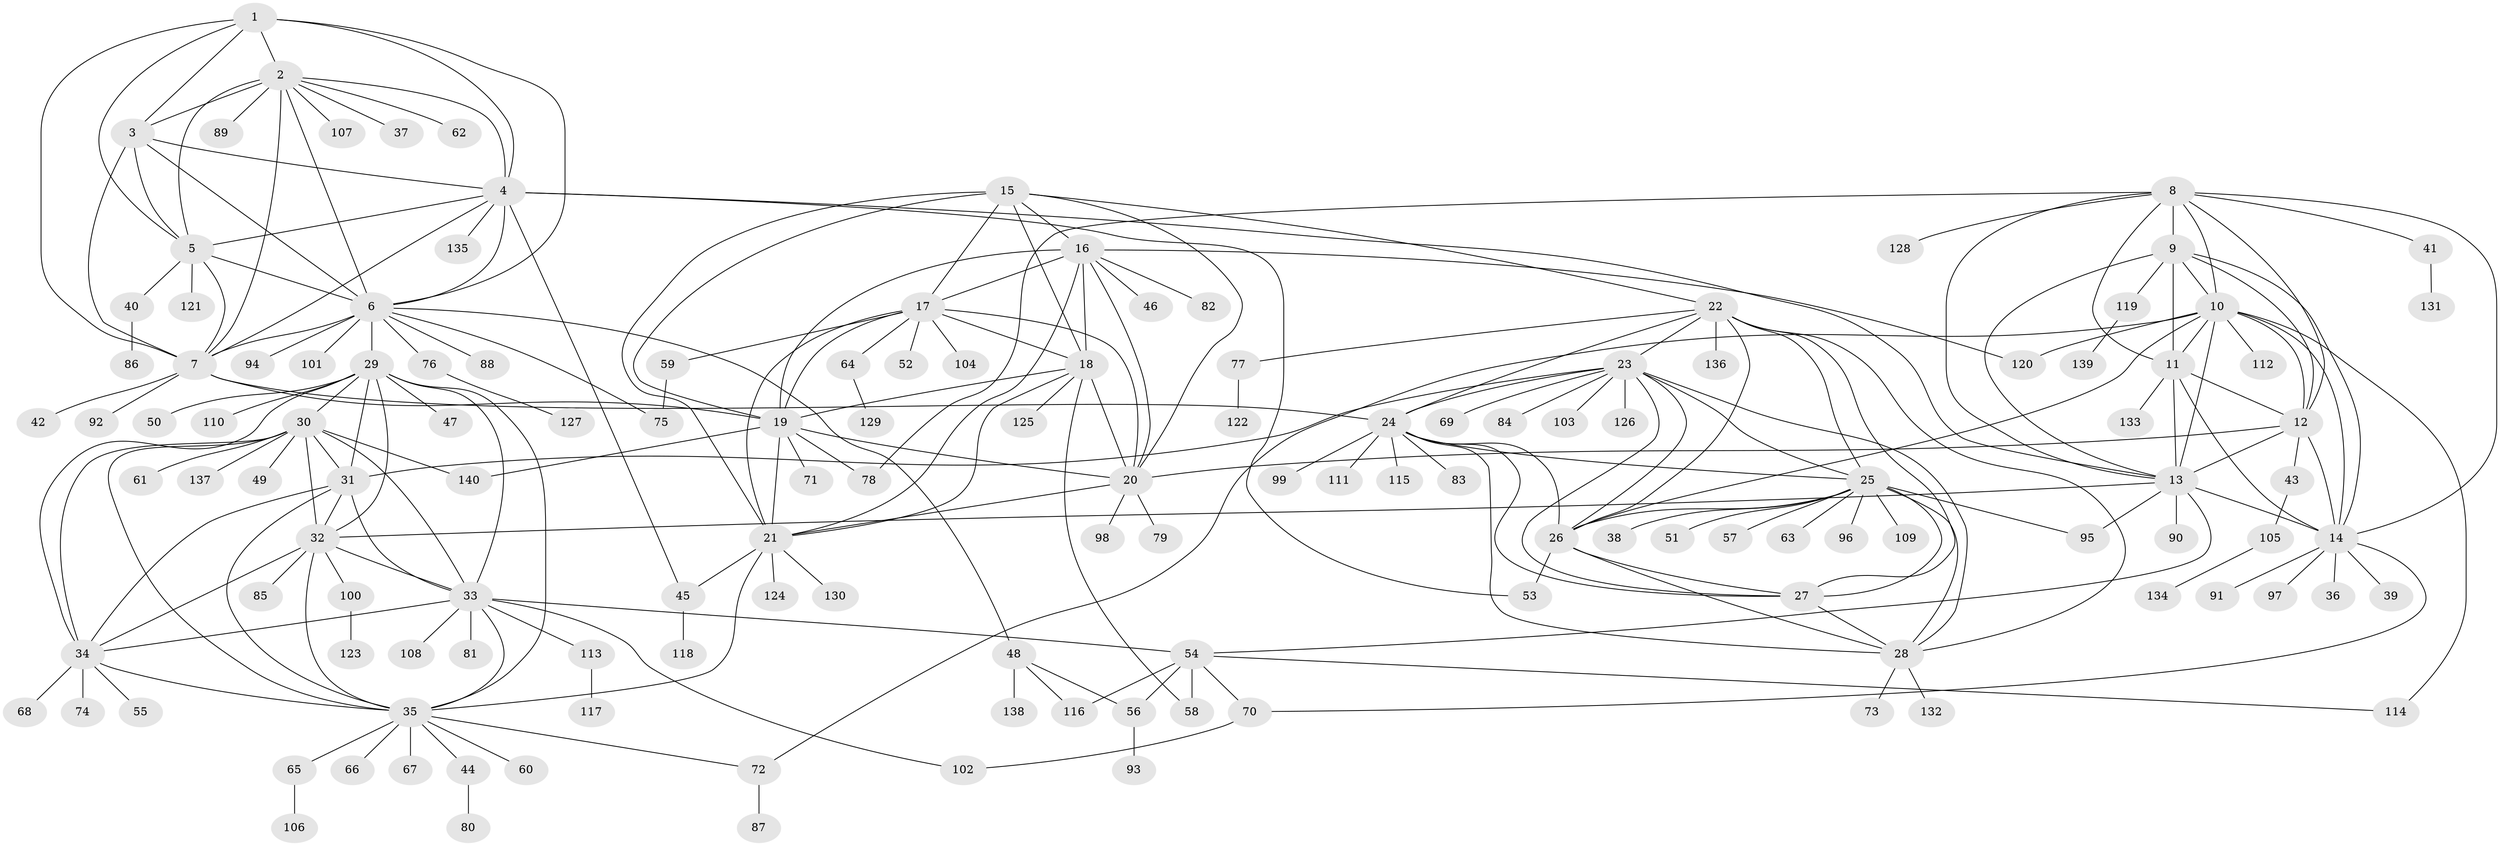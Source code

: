 // Generated by graph-tools (version 1.1) at 2025/50/03/09/25 03:50:31]
// undirected, 140 vertices, 235 edges
graph export_dot {
graph [start="1"]
  node [color=gray90,style=filled];
  1;
  2;
  3;
  4;
  5;
  6;
  7;
  8;
  9;
  10;
  11;
  12;
  13;
  14;
  15;
  16;
  17;
  18;
  19;
  20;
  21;
  22;
  23;
  24;
  25;
  26;
  27;
  28;
  29;
  30;
  31;
  32;
  33;
  34;
  35;
  36;
  37;
  38;
  39;
  40;
  41;
  42;
  43;
  44;
  45;
  46;
  47;
  48;
  49;
  50;
  51;
  52;
  53;
  54;
  55;
  56;
  57;
  58;
  59;
  60;
  61;
  62;
  63;
  64;
  65;
  66;
  67;
  68;
  69;
  70;
  71;
  72;
  73;
  74;
  75;
  76;
  77;
  78;
  79;
  80;
  81;
  82;
  83;
  84;
  85;
  86;
  87;
  88;
  89;
  90;
  91;
  92;
  93;
  94;
  95;
  96;
  97;
  98;
  99;
  100;
  101;
  102;
  103;
  104;
  105;
  106;
  107;
  108;
  109;
  110;
  111;
  112;
  113;
  114;
  115;
  116;
  117;
  118;
  119;
  120;
  121;
  122;
  123;
  124;
  125;
  126;
  127;
  128;
  129;
  130;
  131;
  132;
  133;
  134;
  135;
  136;
  137;
  138;
  139;
  140;
  1 -- 2;
  1 -- 3;
  1 -- 4;
  1 -- 5;
  1 -- 6;
  1 -- 7;
  2 -- 3;
  2 -- 4;
  2 -- 5;
  2 -- 6;
  2 -- 7;
  2 -- 37;
  2 -- 62;
  2 -- 89;
  2 -- 107;
  3 -- 4;
  3 -- 5;
  3 -- 6;
  3 -- 7;
  4 -- 5;
  4 -- 6;
  4 -- 7;
  4 -- 13;
  4 -- 45;
  4 -- 53;
  4 -- 135;
  5 -- 6;
  5 -- 7;
  5 -- 40;
  5 -- 121;
  6 -- 7;
  6 -- 29;
  6 -- 48;
  6 -- 75;
  6 -- 76;
  6 -- 88;
  6 -- 94;
  6 -- 101;
  7 -- 19;
  7 -- 24;
  7 -- 42;
  7 -- 92;
  8 -- 9;
  8 -- 10;
  8 -- 11;
  8 -- 12;
  8 -- 13;
  8 -- 14;
  8 -- 41;
  8 -- 78;
  8 -- 128;
  9 -- 10;
  9 -- 11;
  9 -- 12;
  9 -- 13;
  9 -- 14;
  9 -- 119;
  10 -- 11;
  10 -- 12;
  10 -- 13;
  10 -- 14;
  10 -- 26;
  10 -- 72;
  10 -- 112;
  10 -- 114;
  10 -- 120;
  11 -- 12;
  11 -- 13;
  11 -- 14;
  11 -- 133;
  12 -- 13;
  12 -- 14;
  12 -- 20;
  12 -- 43;
  13 -- 14;
  13 -- 32;
  13 -- 54;
  13 -- 90;
  13 -- 95;
  14 -- 36;
  14 -- 39;
  14 -- 70;
  14 -- 91;
  14 -- 97;
  15 -- 16;
  15 -- 17;
  15 -- 18;
  15 -- 19;
  15 -- 20;
  15 -- 21;
  15 -- 22;
  16 -- 17;
  16 -- 18;
  16 -- 19;
  16 -- 20;
  16 -- 21;
  16 -- 46;
  16 -- 82;
  16 -- 120;
  17 -- 18;
  17 -- 19;
  17 -- 20;
  17 -- 21;
  17 -- 52;
  17 -- 59;
  17 -- 64;
  17 -- 104;
  18 -- 19;
  18 -- 20;
  18 -- 21;
  18 -- 58;
  18 -- 125;
  19 -- 20;
  19 -- 21;
  19 -- 71;
  19 -- 78;
  19 -- 140;
  20 -- 21;
  20 -- 79;
  20 -- 98;
  21 -- 35;
  21 -- 45;
  21 -- 124;
  21 -- 130;
  22 -- 23;
  22 -- 24;
  22 -- 25;
  22 -- 26;
  22 -- 27;
  22 -- 28;
  22 -- 77;
  22 -- 136;
  23 -- 24;
  23 -- 25;
  23 -- 26;
  23 -- 27;
  23 -- 28;
  23 -- 31;
  23 -- 69;
  23 -- 84;
  23 -- 103;
  23 -- 126;
  24 -- 25;
  24 -- 26;
  24 -- 27;
  24 -- 28;
  24 -- 83;
  24 -- 99;
  24 -- 111;
  24 -- 115;
  25 -- 26;
  25 -- 27;
  25 -- 28;
  25 -- 38;
  25 -- 51;
  25 -- 57;
  25 -- 63;
  25 -- 95;
  25 -- 96;
  25 -- 109;
  26 -- 27;
  26 -- 28;
  26 -- 53;
  27 -- 28;
  28 -- 73;
  28 -- 132;
  29 -- 30;
  29 -- 31;
  29 -- 32;
  29 -- 33;
  29 -- 34;
  29 -- 35;
  29 -- 47;
  29 -- 50;
  29 -- 110;
  30 -- 31;
  30 -- 32;
  30 -- 33;
  30 -- 34;
  30 -- 35;
  30 -- 49;
  30 -- 61;
  30 -- 137;
  30 -- 140;
  31 -- 32;
  31 -- 33;
  31 -- 34;
  31 -- 35;
  32 -- 33;
  32 -- 34;
  32 -- 35;
  32 -- 85;
  32 -- 100;
  33 -- 34;
  33 -- 35;
  33 -- 54;
  33 -- 81;
  33 -- 102;
  33 -- 108;
  33 -- 113;
  34 -- 35;
  34 -- 55;
  34 -- 68;
  34 -- 74;
  35 -- 44;
  35 -- 60;
  35 -- 65;
  35 -- 66;
  35 -- 67;
  35 -- 72;
  40 -- 86;
  41 -- 131;
  43 -- 105;
  44 -- 80;
  45 -- 118;
  48 -- 56;
  48 -- 116;
  48 -- 138;
  54 -- 56;
  54 -- 58;
  54 -- 70;
  54 -- 114;
  54 -- 116;
  56 -- 93;
  59 -- 75;
  64 -- 129;
  65 -- 106;
  70 -- 102;
  72 -- 87;
  76 -- 127;
  77 -- 122;
  100 -- 123;
  105 -- 134;
  113 -- 117;
  119 -- 139;
}
